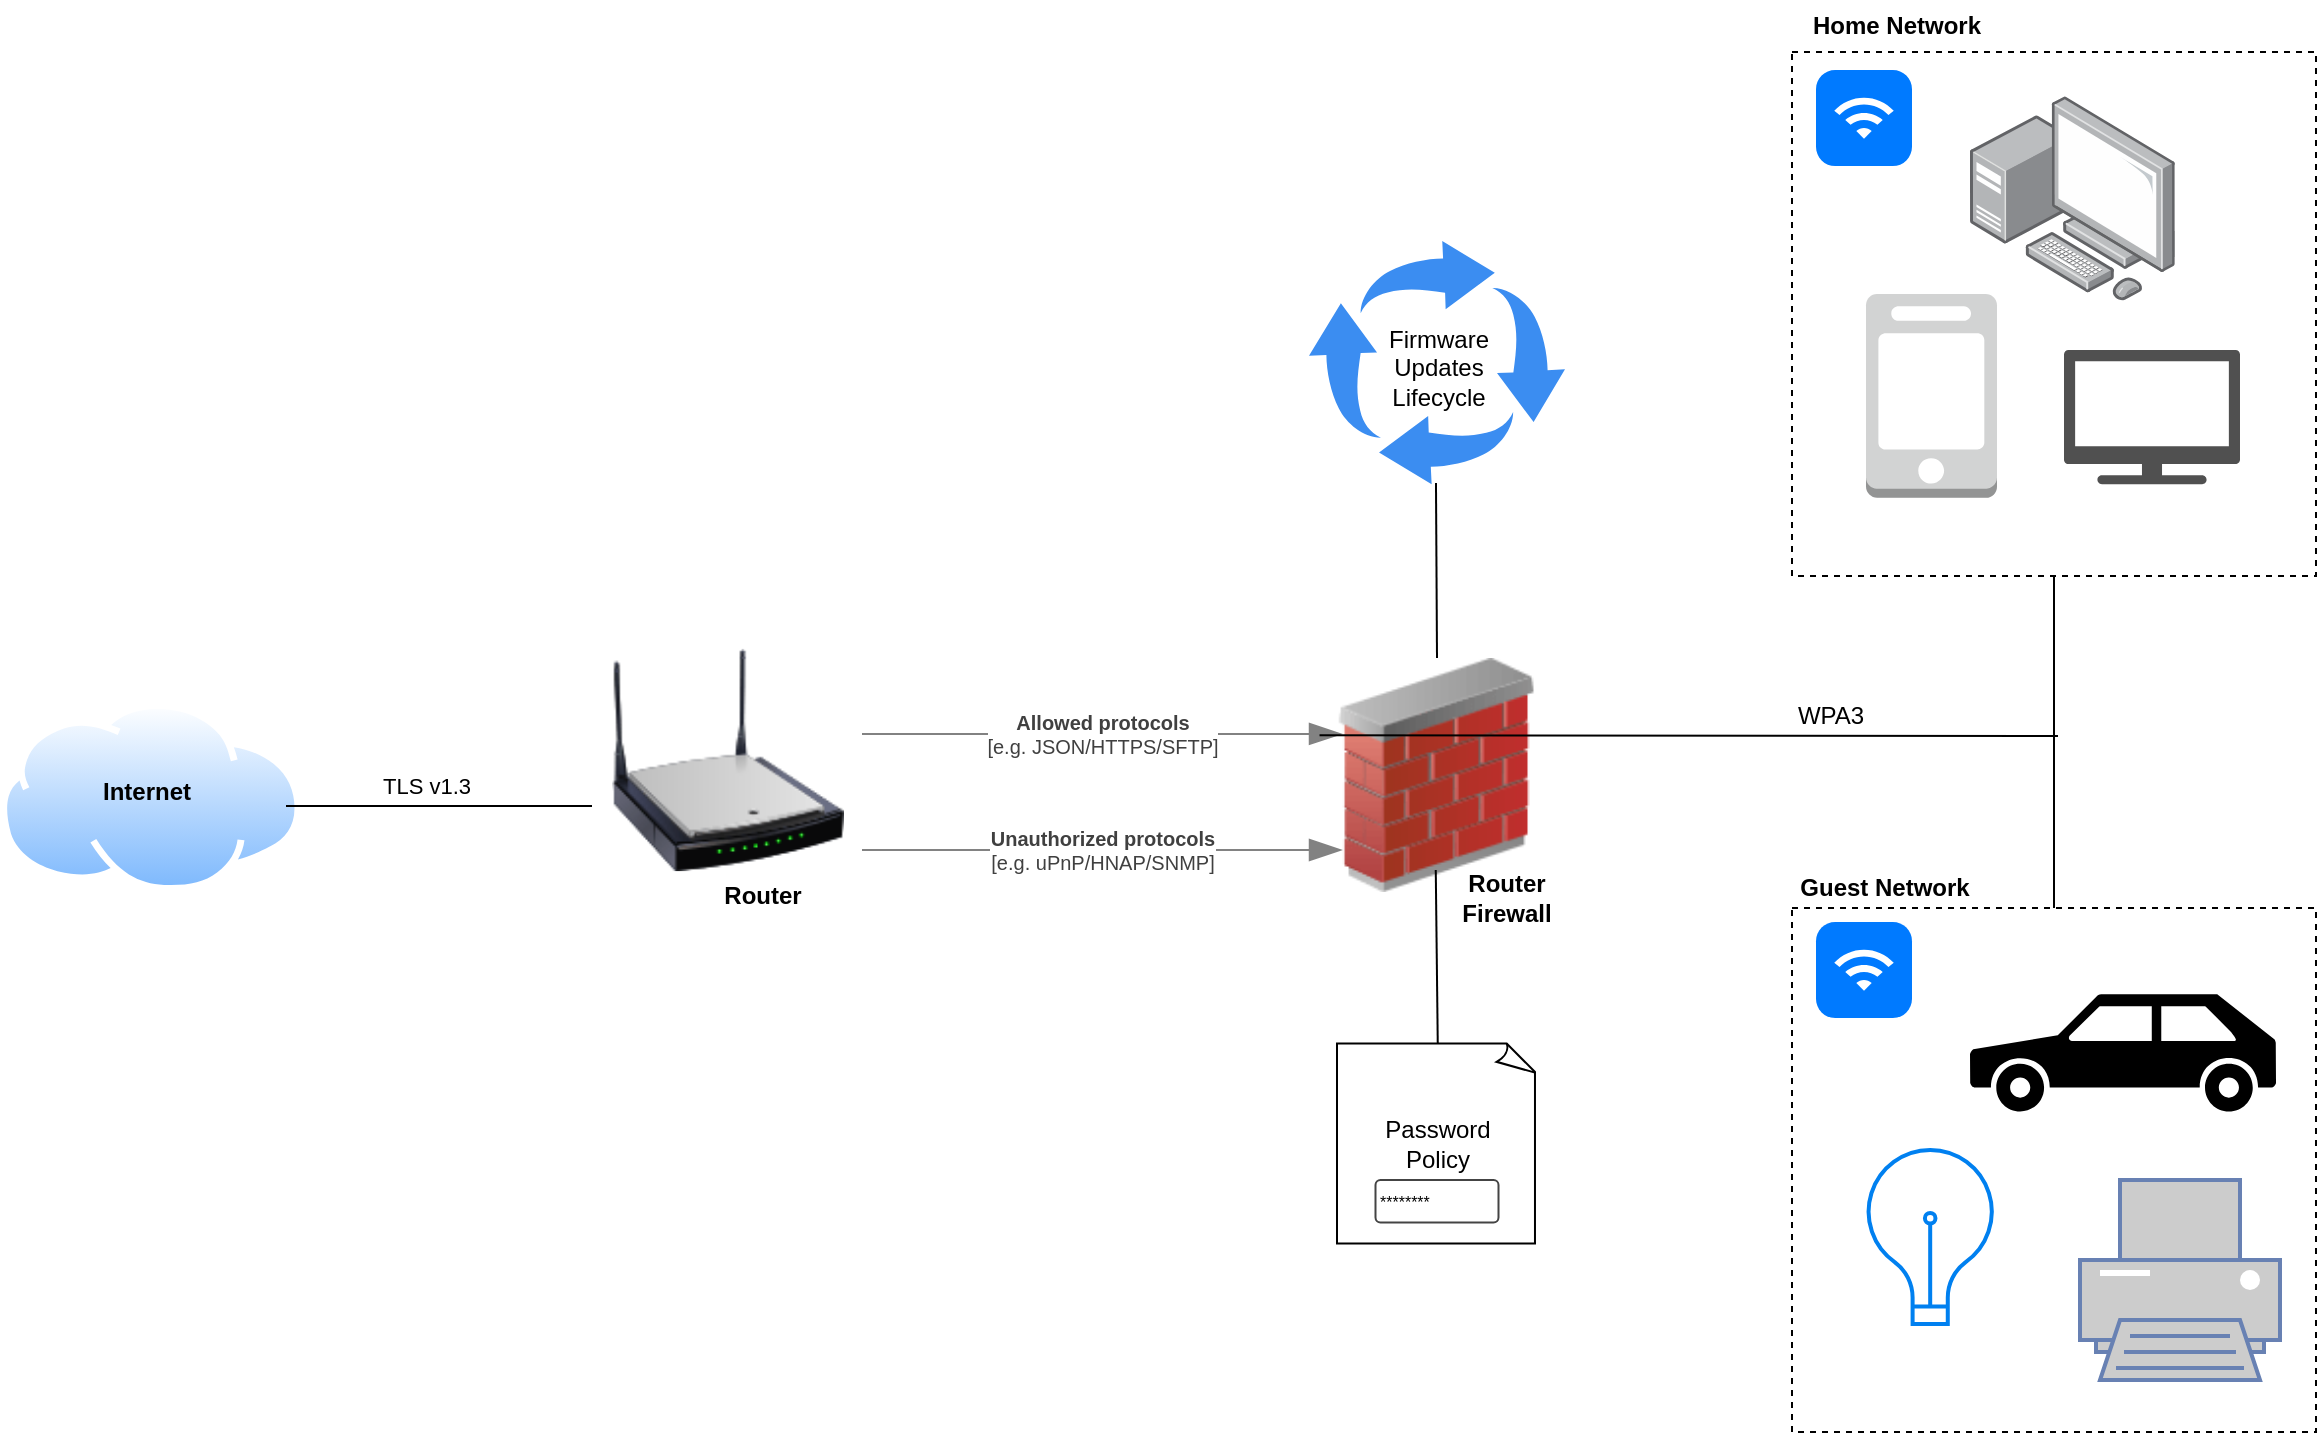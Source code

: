 <mxfile border="50" scale="3" compressed="false" locked="false" version="26.1.3">
  <diagram name="Blank" id="YmL12bMKpDGza6XwsDPr">
    <mxGraphModel dx="3068" dy="720" grid="0" gridSize="10" guides="1" tooltips="1" connect="1" arrows="1" fold="1" page="0" pageScale="1" pageWidth="827" pageHeight="1169" background="none" math="1" shadow="0">
      <root>
        <mxCell id="X5NqExCQtvZxIxQ7pmgY-0" />
        <mxCell id="1" parent="X5NqExCQtvZxIxQ7pmgY-0" />
        <mxCell id="-uR6cY9jI7Pg-GlhvNe3-31" value="" style="whiteSpace=wrap;html=1;aspect=fixed;dashed=1;fillColor=none;" vertex="1" parent="1">
          <mxGeometry x="-640" y="465" width="262" height="262" as="geometry" />
        </mxCell>
        <mxCell id="-uR6cY9jI7Pg-GlhvNe3-1" value="" style="image;html=1;image=img/lib/clip_art/networking/Wireless_Router_N_128x128.png" vertex="1" parent="1">
          <mxGeometry x="-1230" y="333" width="116" height="116" as="geometry" />
        </mxCell>
        <mxCell id="-uR6cY9jI7Pg-GlhvNe3-2" value="" style="image;html=1;image=img/lib/clip_art/networking/Firewall_02_128x128.png" vertex="1" parent="1">
          <mxGeometry x="-876" y="340" width="117" height="117" as="geometry" />
        </mxCell>
        <mxCell id="-uR6cY9jI7Pg-GlhvNe3-3" value="" style="image;points=[];aspect=fixed;html=1;align=center;shadow=0;dashed=0;image=img/lib/allied_telesis/computer_and_terminals/Personal_Computer_with_Server.svg;" vertex="1" parent="1">
          <mxGeometry x="-551" y="59" width="102.4" height="102.4" as="geometry" />
        </mxCell>
        <mxCell id="-uR6cY9jI7Pg-GlhvNe3-4" value="" style="sketch=0;pointerEvents=1;shadow=0;dashed=0;html=1;strokeColor=none;fillColor=#505050;labelPosition=center;verticalLabelPosition=bottom;verticalAlign=top;outlineConnect=0;align=center;shape=mxgraph.office.devices.tv;" vertex="1" parent="1">
          <mxGeometry x="-504" y="186" width="88" height="67.12" as="geometry" />
        </mxCell>
        <mxCell id="-uR6cY9jI7Pg-GlhvNe3-5" value="" style="outlineConnect=0;dashed=0;verticalLabelPosition=bottom;verticalAlign=top;align=center;html=1;shape=mxgraph.aws3.mobile_client;fillColor=#D2D3D3;gradientColor=none;" vertex="1" parent="1">
          <mxGeometry x="-603" y="158" width="65.5" height="101.89" as="geometry" />
        </mxCell>
        <mxCell id="-uR6cY9jI7Pg-GlhvNe3-7" value="" style="image;aspect=fixed;perimeter=ellipsePerimeter;html=1;align=center;shadow=0;dashed=0;spacingTop=3;image=img/lib/active_directory/internet_cloud.svg;" vertex="1" parent="1">
          <mxGeometry x="-1536" y="362" width="150.79" height="95" as="geometry" />
        </mxCell>
        <mxCell id="-uR6cY9jI7Pg-GlhvNe3-9" value="" style="fontColor=#0066CC;verticalAlign=top;verticalLabelPosition=bottom;labelPosition=center;align=center;html=1;outlineConnect=0;fillColor=#CCCCCC;strokeColor=#6881B3;gradientColor=none;gradientDirection=north;strokeWidth=2;shape=mxgraph.networks.printer;" vertex="1" parent="1">
          <mxGeometry x="-496" y="601" width="100" height="100" as="geometry" />
        </mxCell>
        <mxCell id="-uR6cY9jI7Pg-GlhvNe3-12" value="" style="shape=mxgraph.signs.transportation.car_3;html=1;pointerEvents=1;fillColor=#000000;strokeColor=none;verticalLabelPosition=bottom;verticalAlign=top;align=center;" vertex="1" parent="1">
          <mxGeometry x="-551" y="508" width="153" height="58.73" as="geometry" />
        </mxCell>
        <mxCell id="-uR6cY9jI7Pg-GlhvNe3-13" value="" style="html=1;verticalLabelPosition=bottom;align=center;labelBackgroundColor=#ffffff;verticalAlign=top;strokeWidth=2;strokeColor=#0080F0;shadow=0;dashed=0;shape=mxgraph.ios7.icons.lightbulb;" vertex="1" parent="1">
          <mxGeometry x="-604.3" y="586" width="66.8" height="87.02" as="geometry" />
        </mxCell>
        <object placeholders="1" c4Type="Relationship" c4Technology="e.g. JSON/HTTPS/SFTP" c4Description="Allowed protocols" label="&lt;div style=&quot;text-align: left&quot;&gt;&lt;div style=&quot;text-align: center&quot;&gt;&lt;b&gt;%c4Description%&lt;/b&gt;&lt;/div&gt;&lt;div style=&quot;text-align: center&quot;&gt;[%c4Technology%]&lt;/div&gt;&lt;/div&gt;" id="-uR6cY9jI7Pg-GlhvNe3-15">
          <mxCell style="endArrow=blockThin;html=1;fontSize=10;fontColor=#404040;strokeWidth=1;endFill=1;strokeColor=#828282;elbow=vertical;metaEdit=1;endSize=14;startSize=14;jumpStyle=arc;jumpSize=16;rounded=0;edgeStyle=orthogonalEdgeStyle;" edge="1" parent="1">
            <mxGeometry width="240" relative="1" as="geometry">
              <mxPoint x="-1105" y="377.97" as="sourcePoint" />
              <mxPoint x="-865" y="377.97" as="targetPoint" />
            </mxGeometry>
          </mxCell>
        </object>
        <object placeholders="1" c4Type="Relationship" c4Technology="e.g. uPnP/HNAP/SNMP" c4Description="Unauthorized protocols" label="&lt;div style=&quot;text-align: left&quot;&gt;&lt;div style=&quot;text-align: center&quot;&gt;&lt;b&gt;%c4Description%&lt;/b&gt;&lt;/div&gt;&lt;div style=&quot;text-align: center&quot;&gt;[%c4Technology%]&lt;/div&gt;&lt;/div&gt;" id="-uR6cY9jI7Pg-GlhvNe3-24">
          <mxCell style="endArrow=blockThin;html=1;fontSize=10;fontColor=#404040;strokeWidth=1;endFill=1;strokeColor=#828282;elbow=vertical;metaEdit=1;endSize=14;startSize=14;jumpStyle=arc;jumpSize=16;rounded=0;edgeStyle=orthogonalEdgeStyle;" edge="1" parent="1">
            <mxGeometry width="240" relative="1" as="geometry">
              <mxPoint x="-1105" y="436" as="sourcePoint" />
              <mxPoint x="-865" y="436" as="targetPoint" />
            </mxGeometry>
          </mxCell>
        </object>
        <mxCell id="-uR6cY9jI7Pg-GlhvNe3-28" value="" style="endArrow=none;html=1;rounded=0;exitX=-0.002;exitY=0.33;exitDx=0;exitDy=0;exitPerimeter=0;" edge="1" parent="1" source="-uR6cY9jI7Pg-GlhvNe3-2">
          <mxGeometry width="50" height="50" relative="1" as="geometry">
            <mxPoint x="-595" y="573" as="sourcePoint" />
            <mxPoint x="-507" y="379" as="targetPoint" />
          </mxGeometry>
        </mxCell>
        <mxCell id="-uR6cY9jI7Pg-GlhvNe3-29" value="" style="whiteSpace=wrap;html=1;aspect=fixed;dashed=1;fillColor=none;" vertex="1" parent="1">
          <mxGeometry x="-640" y="37" width="262" height="262" as="geometry" />
        </mxCell>
        <mxCell id="-uR6cY9jI7Pg-GlhvNe3-32" value="" style="sketch=0;html=1;aspect=fixed;strokeColor=none;shadow=0;fillColor=#3B8DF1;verticalAlign=top;labelPosition=center;verticalLabelPosition=bottom;shape=mxgraph.gcp2.arrows_system" vertex="1" parent="1">
          <mxGeometry x="-881.5" y="131.52" width="128" height="121.6" as="geometry" />
        </mxCell>
        <mxCell id="-uR6cY9jI7Pg-GlhvNe3-33" value="" style="endArrow=none;html=1;rounded=0;" edge="1" parent="1">
          <mxGeometry width="50" height="50" relative="1" as="geometry">
            <mxPoint x="-1393" y="414" as="sourcePoint" />
            <mxPoint x="-1240" y="414" as="targetPoint" />
          </mxGeometry>
        </mxCell>
        <mxCell id="-uR6cY9jI7Pg-GlhvNe3-34" value="TLS v1.3" style="edgeLabel;html=1;align=center;verticalAlign=middle;resizable=0;points=[];" vertex="1" connectable="0" parent="-uR6cY9jI7Pg-GlhvNe3-33">
          <mxGeometry x="-0.285" y="-1" relative="1" as="geometry">
            <mxPoint x="15" y="-11" as="offset" />
          </mxGeometry>
        </mxCell>
        <mxCell id="-uR6cY9jI7Pg-GlhvNe3-35" value="Password&lt;div&gt;Policy&lt;/div&gt;" style="whiteSpace=wrap;html=1;shape=mxgraph.basic.document;fillColor=none;" vertex="1" parent="1">
          <mxGeometry x="-867.5" y="532.73" width="100" height="100" as="geometry" />
        </mxCell>
        <mxCell id="-uR6cY9jI7Pg-GlhvNe3-36" value="&lt;div&gt;Firmware&lt;/div&gt;&lt;div&gt;Updates&lt;/div&gt;&lt;div&gt;Lifecycle&lt;/div&gt;" style="text;html=1;align=center;verticalAlign=middle;resizable=0;points=[];autosize=1;strokeColor=none;fillColor=none;" vertex="1" parent="1">
          <mxGeometry x="-851" y="167.52" width="68" height="55" as="geometry" />
        </mxCell>
        <mxCell id="-uR6cY9jI7Pg-GlhvNe3-37" value="" style="endArrow=none;html=1;rounded=0;exitX=0.5;exitY=1;exitDx=0;exitDy=0;entryX=0.5;entryY=0;entryDx=0;entryDy=0;" edge="1" parent="1" source="-uR6cY9jI7Pg-GlhvNe3-29" target="-uR6cY9jI7Pg-GlhvNe3-31">
          <mxGeometry width="50" height="50" relative="1" as="geometry">
            <mxPoint x="-425" y="400" as="sourcePoint" />
            <mxPoint x="-509" y="379" as="targetPoint" />
          </mxGeometry>
        </mxCell>
        <mxCell id="-uR6cY9jI7Pg-GlhvNe3-38" value="WPA3" style="text;html=1;align=center;verticalAlign=middle;resizable=0;points=[];autosize=1;strokeColor=none;fillColor=none;" vertex="1" parent="1">
          <mxGeometry x="-647" y="356" width="51" height="26" as="geometry" />
        </mxCell>
        <mxCell id="-uR6cY9jI7Pg-GlhvNe3-40" value="" style="html=1;strokeWidth=1;shadow=0;dashed=0;shape=mxgraph.ios7.misc.wifi;fillColor=#007AFF;strokeColor=none;buttonText=;strokeColor2=#222222;fontColor=#222222;fontSize=8;verticalLabelPosition=bottom;verticalAlign=top;align=center;sketch=0;" vertex="1" parent="1">
          <mxGeometry x="-628" y="46" width="48" height="48" as="geometry" />
        </mxCell>
        <mxCell id="-uR6cY9jI7Pg-GlhvNe3-41" value="" style="html=1;strokeWidth=1;shadow=0;dashed=0;shape=mxgraph.ios7.misc.wifi;fillColor=#007AFF;strokeColor=none;buttonText=;strokeColor2=#222222;fontColor=#222222;fontSize=8;verticalLabelPosition=bottom;verticalAlign=top;align=center;sketch=0;" vertex="1" parent="1">
          <mxGeometry x="-628" y="472" width="48" height="48" as="geometry" />
        </mxCell>
        <mxCell id="-uR6cY9jI7Pg-GlhvNe3-42" value="Guest Network" style="text;html=1;align=center;verticalAlign=middle;resizable=0;points=[];autosize=1;strokeColor=none;fillColor=none;fontStyle=1" vertex="1" parent="1">
          <mxGeometry x="-643" y="442" width="97" height="26" as="geometry" />
        </mxCell>
        <mxCell id="-uR6cY9jI7Pg-GlhvNe3-43" value="Home Network" style="text;html=1;align=center;verticalAlign=middle;resizable=0;points=[];autosize=1;strokeColor=none;fillColor=none;fontStyle=1" vertex="1" parent="1">
          <mxGeometry x="-637" y="11" width="97" height="26" as="geometry" />
        </mxCell>
        <mxCell id="-uR6cY9jI7Pg-GlhvNe3-44" value="" style="endArrow=none;html=1;rounded=0;entryX=0.5;entryY=0;entryDx=0;entryDy=0;exitX=0.496;exitY=0.995;exitDx=0;exitDy=0;exitPerimeter=0;" edge="1" parent="1" source="-uR6cY9jI7Pg-GlhvNe3-32" target="-uR6cY9jI7Pg-GlhvNe3-2">
          <mxGeometry width="50" height="50" relative="1" as="geometry">
            <mxPoint x="-977" y="314" as="sourcePoint" />
            <mxPoint x="-927" y="264" as="targetPoint" />
          </mxGeometry>
        </mxCell>
        <mxCell id="-uR6cY9jI7Pg-GlhvNe3-45" value="" style="endArrow=none;html=1;rounded=0;entryX=0.5;entryY=0;entryDx=0;entryDy=0;exitX=0.496;exitY=0.995;exitDx=0;exitDy=0;exitPerimeter=0;" edge="1" parent="1">
          <mxGeometry width="50" height="50" relative="1" as="geometry">
            <mxPoint x="-818.12" y="446" as="sourcePoint" />
            <mxPoint x="-817.12" y="533" as="targetPoint" />
          </mxGeometry>
        </mxCell>
        <mxCell id="-uR6cY9jI7Pg-GlhvNe3-46" value="********" style="strokeWidth=1;html=1;shadow=0;dashed=0;shape=mxgraph.ios.iTextInput;strokeColor=#444444;align=left;buttonText=;fontSize=8;whiteSpace=wrap;" vertex="1" parent="1">
          <mxGeometry x="-848.25" y="601" width="61.5" height="21.2" as="geometry" />
        </mxCell>
        <mxCell id="-uR6cY9jI7Pg-GlhvNe3-47" value="Router" style="text;html=1;align=center;verticalAlign=middle;resizable=0;points=[];autosize=1;strokeColor=none;fillColor=none;fontStyle=1" vertex="1" parent="1">
          <mxGeometry x="-1182" y="446" width="54" height="26" as="geometry" />
        </mxCell>
        <mxCell id="-uR6cY9jI7Pg-GlhvNe3-48" value="Internet" style="text;html=1;align=center;verticalAlign=middle;resizable=0;points=[];autosize=1;strokeColor=none;fillColor=none;fontStyle=1" vertex="1" parent="1">
          <mxGeometry x="-1493" y="394" width="59" height="26" as="geometry" />
        </mxCell>
        <mxCell id="-uR6cY9jI7Pg-GlhvNe3-49" value="Router&lt;div&gt;Firewall&lt;/div&gt;" style="text;html=1;align=center;verticalAlign=middle;resizable=0;points=[];autosize=1;strokeColor=none;fillColor=none;fontStyle=1" vertex="1" parent="1">
          <mxGeometry x="-812.5" y="439" width="59" height="41" as="geometry" />
        </mxCell>
      </root>
    </mxGraphModel>
  </diagram>
</mxfile>
